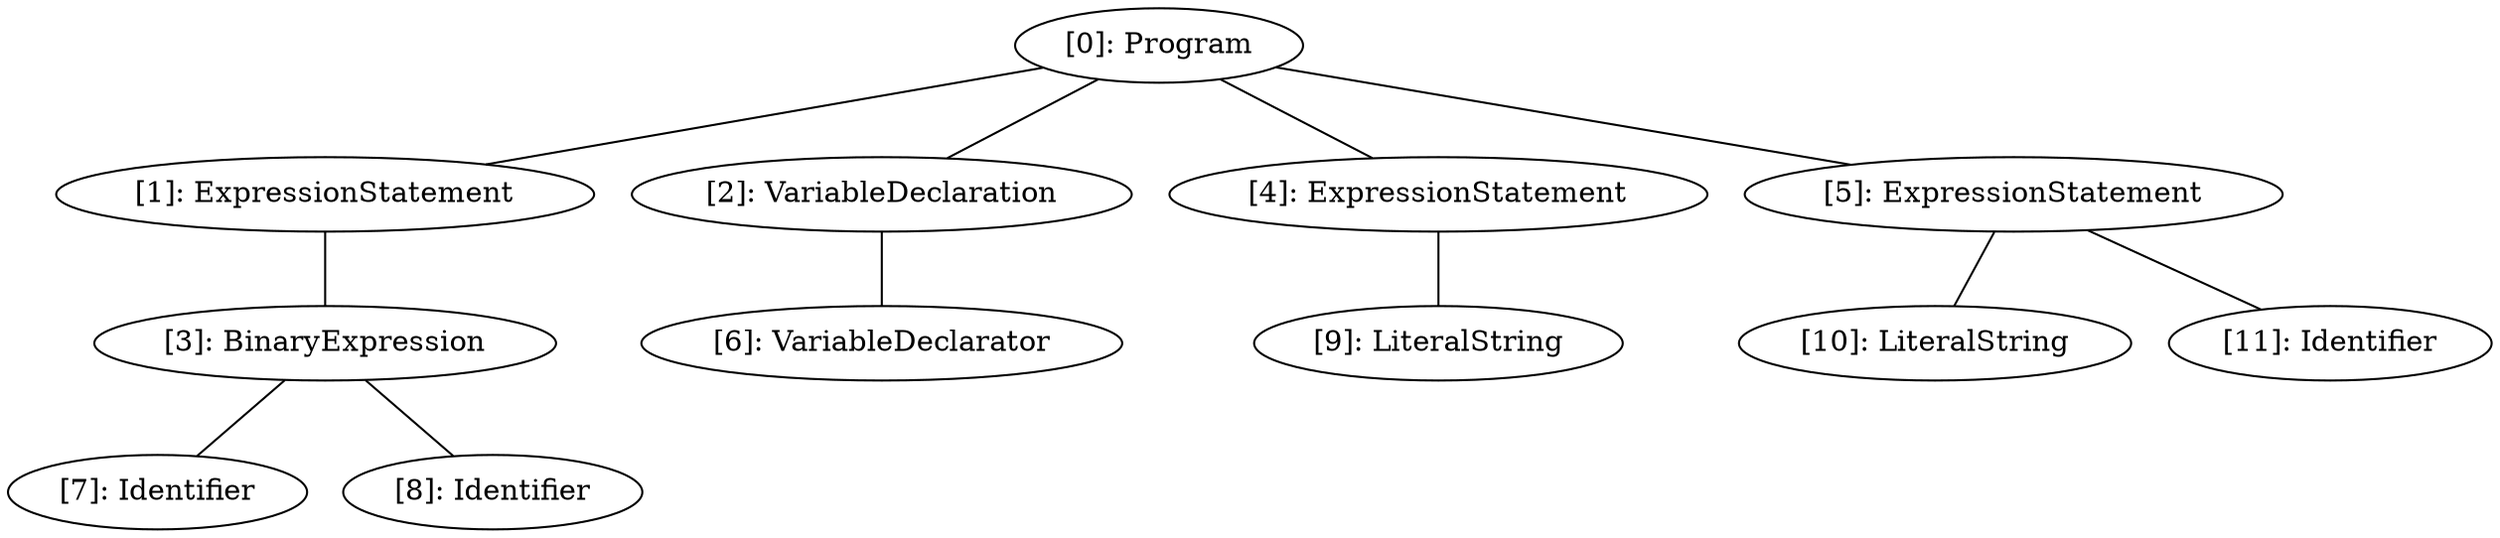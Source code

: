 // Result
graph {
	0 [label="[0]: Program"]
	1 [label="[1]: ExpressionStatement"]
	2 [label="[2]: VariableDeclaration"]
	3 [label="[3]: BinaryExpression"]
	4 [label="[4]: ExpressionStatement"]
	5 [label="[5]: ExpressionStatement"]
	6 [label="[6]: VariableDeclarator"]
	7 [label="[7]: Identifier"]
	8 [label="[8]: Identifier"]
	9 [label="[9]: LiteralString"]
	10 [label="[10]: LiteralString"]
	11 [label="[11]: Identifier"]
	0 -- 1
	0 -- 2
	0 -- 4
	0 -- 5
	1 -- 3
	2 -- 6
	3 -- 7
	3 -- 8
	4 -- 9
	5 -- 10
	5 -- 11
}
